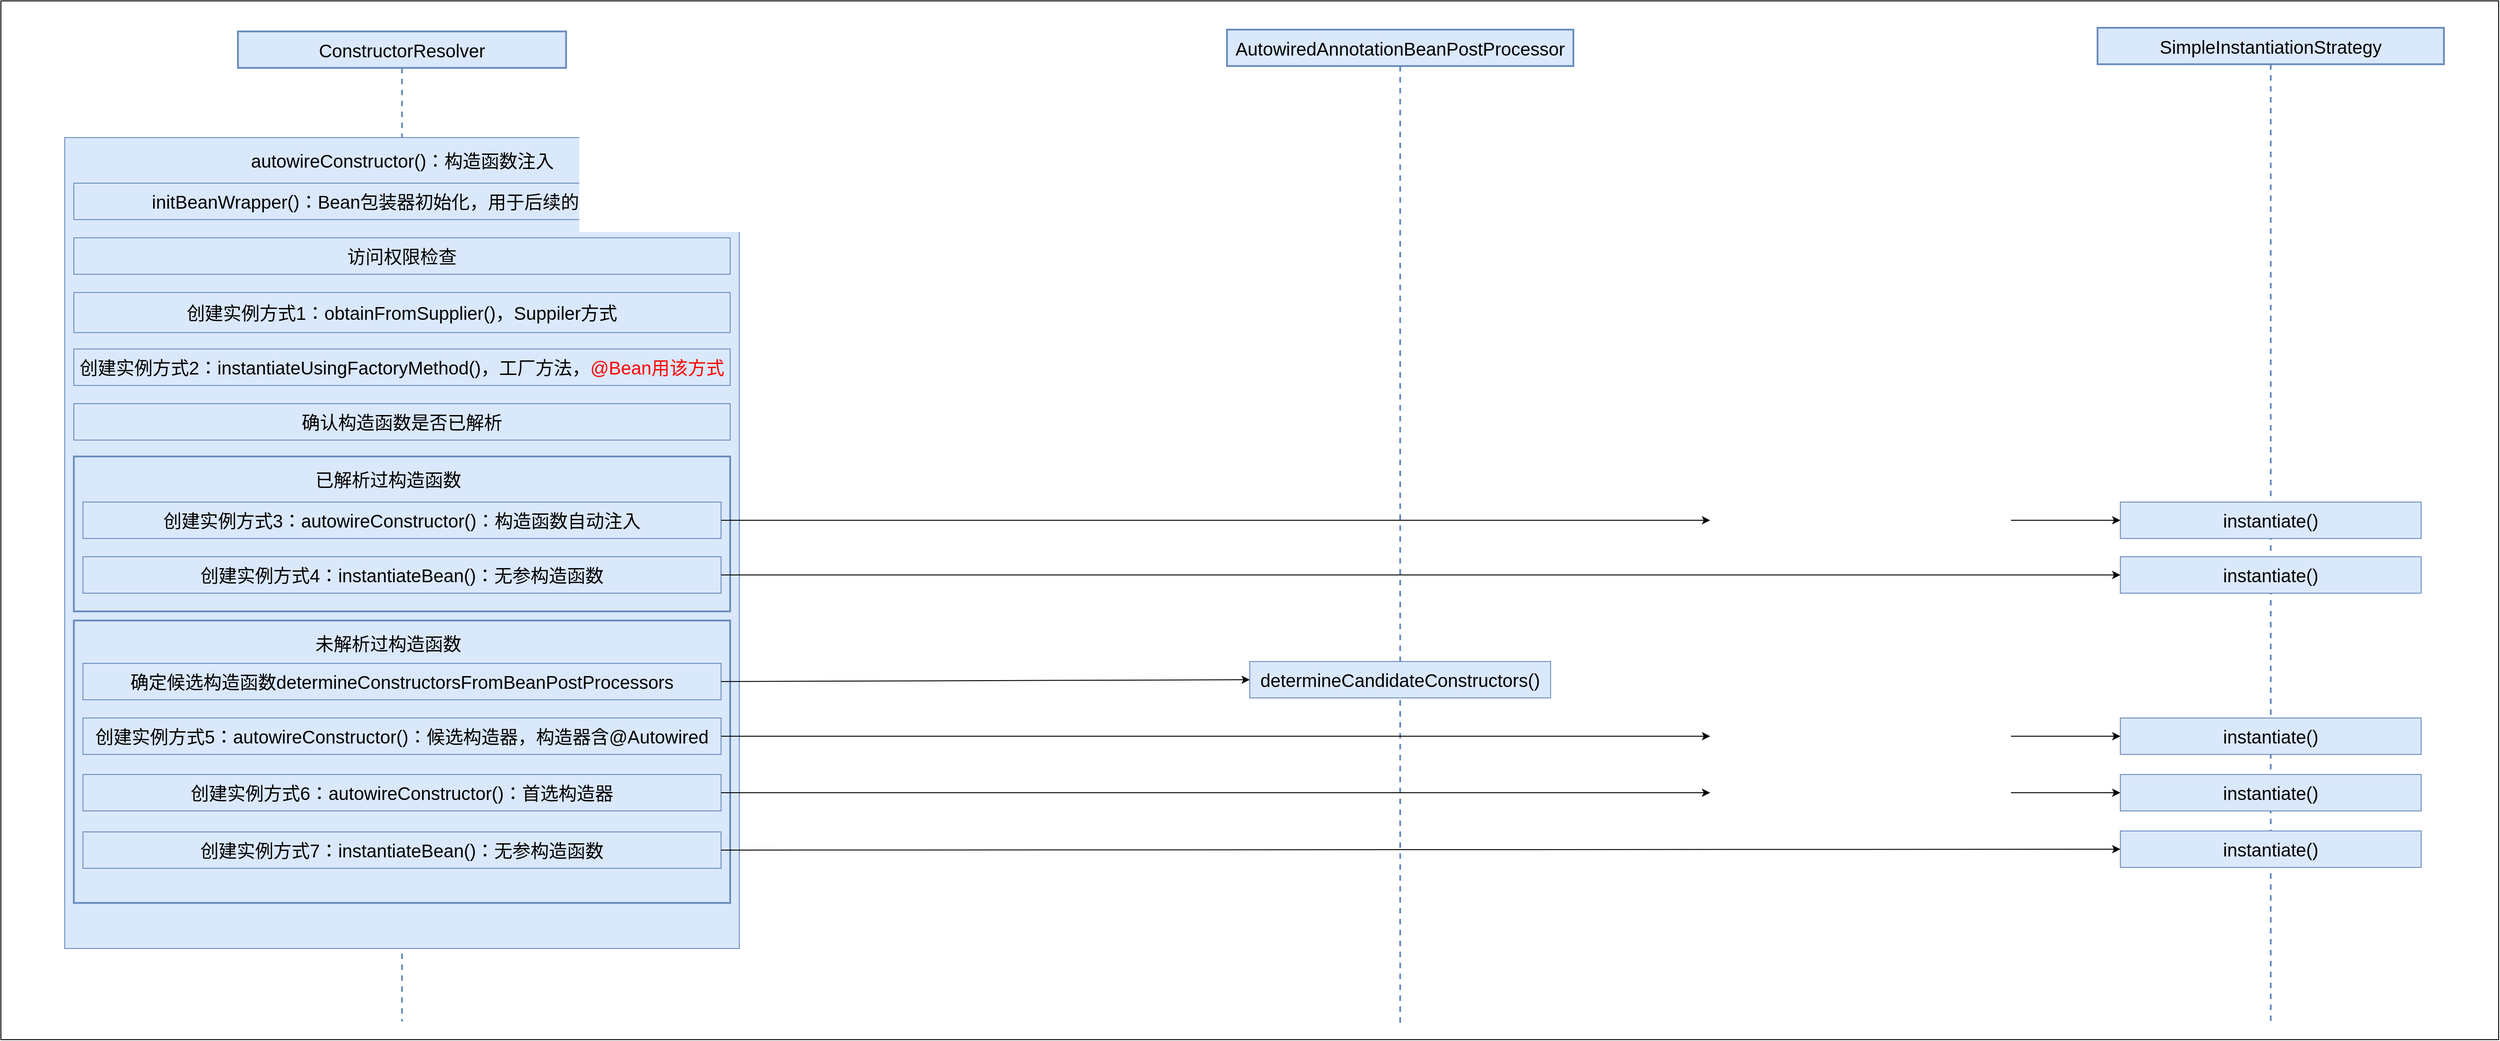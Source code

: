 <mxfile version="28.2.5">
  <diagram name="第 1 页" id="A2wYnKDMZFF023bxGnZ8">
    <mxGraphModel dx="599" dy="788" grid="1" gridSize="10" guides="1" tooltips="1" connect="1" arrows="1" fold="1" page="1" pageScale="1" pageWidth="827" pageHeight="1169" math="0" shadow="0">
      <root>
        <mxCell id="0" />
        <mxCell id="1" parent="0" />
        <mxCell id="b81MjtMypsDZj9TweXg5-38" value="" style="rounded=0;whiteSpace=wrap;html=1;" parent="1" vertex="1">
          <mxGeometry x="940" y="50" width="2740" height="1140" as="geometry" />
        </mxCell>
        <mxCell id="tHCy42ypWK_uThyhraDl-21" value="ConstructorResolver" style="shape=umlLifeline;perimeter=lifelinePerimeter;whiteSpace=wrap;html=1;container=1;dropTarget=0;collapsible=0;recursiveResize=0;outlineConnect=0;portConstraint=eastwest;newEdgeStyle={&quot;curved&quot;:0,&quot;rounded&quot;:0};fontSize=20;fillColor=#dae8fc;strokeColor=#6c8ebf;strokeWidth=2;" parent="1" vertex="1">
          <mxGeometry x="1200" y="83.5" width="360" height="1086.5" as="geometry" />
        </mxCell>
        <mxCell id="tHCy42ypWK_uThyhraDl-22" value="" style="html=1;whiteSpace=wrap;fontSize=20;fillColor=#dae8fc;strokeColor=#6c8ebf;" parent="1" vertex="1">
          <mxGeometry x="1010" y="200" width="740" height="890" as="geometry" />
        </mxCell>
        <mxCell id="tHCy42ypWK_uThyhraDl-32" value="&lt;span style=&quot;text-align: left;&quot;&gt;autowireConstructor&lt;/span&gt;&lt;span&gt;()：构造函数注入&lt;/span&gt;" style="text;html=1;align=center;verticalAlign=middle;whiteSpace=wrap;rounded=0;fontStyle=0;fontColor=#000000;fontSize=20;" parent="1" vertex="1">
          <mxGeometry x="1190.63" y="210" width="378.75" height="30" as="geometry" />
        </mxCell>
        <mxCell id="tHCy42ypWK_uThyhraDl-40" value="&lt;span style=&quot;text-align: left;&quot;&gt;创建实例&lt;/span&gt;&lt;span style=&quot;text-align: left;&quot;&gt;方式1：obtainFromSupplier()，Suppiler方式&lt;/span&gt;" style="html=1;whiteSpace=wrap;fontSize=20;fillColor=#dae8fc;strokeColor=#6c8ebf;" parent="1" vertex="1">
          <mxGeometry x="1020" y="370" width="720" height="44" as="geometry" />
        </mxCell>
        <mxCell id="tHCy42ypWK_uThyhraDl-41" value="" style="html=1;whiteSpace=wrap;fontSize=20;fillColor=#dae8fc;strokeColor=#6c8ebf;strokeWidth=2;" parent="1" vertex="1">
          <mxGeometry x="1020" y="730" width="720" height="310" as="geometry" />
        </mxCell>
        <mxCell id="tHCy42ypWK_uThyhraDl-50" value="&lt;span&gt;未解析过构造函数&lt;/span&gt;" style="text;html=1;align=center;verticalAlign=middle;whiteSpace=wrap;rounded=0;fontColor=#000000;fontStyle=0;fontSize=20;" parent="1" vertex="1">
          <mxGeometry x="1210" y="740" width="310" height="30" as="geometry" />
        </mxCell>
        <mxCell id="XXb4EB46vbzF-yNc4gj--1" value="initBeanWrapper()：Bean包装器初始化，用于后续的属性操作" style="html=1;whiteSpace=wrap;fontSize=20;fillColor=#dae8fc;strokeColor=#6c8ebf;strokeWidth=1;" parent="1" vertex="1">
          <mxGeometry x="1020" y="250" width="720" height="40" as="geometry" />
        </mxCell>
        <mxCell id="XXb4EB46vbzF-yNc4gj--14" value="AutowiredAnnotationBeanPostProcessor" style="shape=umlLifeline;perimeter=lifelinePerimeter;whiteSpace=wrap;html=1;container=1;dropTarget=0;collapsible=0;recursiveResize=0;outlineConnect=0;portConstraint=eastwest;newEdgeStyle={&quot;curved&quot;:0,&quot;rounded&quot;:0};fontSize=20;fillColor=#dae8fc;strokeColor=#6c8ebf;strokeWidth=2;" parent="1" vertex="1">
          <mxGeometry x="2285" y="81.5" width="380" height="1090.5" as="geometry" />
        </mxCell>
        <mxCell id="b81MjtMypsDZj9TweXg5-2" value="访问权限检查" style="html=1;whiteSpace=wrap;fontSize=20;fillColor=#dae8fc;strokeColor=#6c8ebf;strokeWidth=1;" parent="1" vertex="1">
          <mxGeometry x="1020" y="310" width="720" height="40" as="geometry" />
        </mxCell>
        <mxCell id="b81MjtMypsDZj9TweXg5-3" value="&lt;span style=&quot;text-align: left;&quot;&gt;创建实例&lt;/span&gt;&lt;span style=&quot;text-align: left;&quot;&gt;方式2：instantiateUsingFactoryMethod()，工厂方法，&lt;font style=&quot;color: rgb(255, 0, 0);&quot;&gt;@Bean用该方式&lt;/font&gt;&lt;/span&gt;" style="html=1;whiteSpace=wrap;fontSize=20;fillColor=#dae8fc;strokeColor=#6c8ebf;" parent="1" vertex="1">
          <mxGeometry x="1020" y="432" width="720" height="40" as="geometry" />
        </mxCell>
        <mxCell id="b81MjtMypsDZj9TweXg5-8" value="" style="html=1;whiteSpace=wrap;fontSize=20;fillColor=#dae8fc;strokeColor=#6c8ebf;strokeWidth=2;" parent="1" vertex="1">
          <mxGeometry x="1020" y="550" width="720" height="170" as="geometry" />
        </mxCell>
        <mxCell id="b81MjtMypsDZj9TweXg5-10" value="确认构造函数是否已解析" style="html=1;whiteSpace=wrap;fontSize=20;fillColor=#dae8fc;strokeColor=#6c8ebf;strokeWidth=1;" parent="1" vertex="1">
          <mxGeometry x="1020" y="492" width="720" height="40" as="geometry" />
        </mxCell>
        <mxCell id="b81MjtMypsDZj9TweXg5-12" value="&lt;span&gt;已解析过构造函数&lt;/span&gt;" style="text;html=1;align=center;verticalAlign=middle;whiteSpace=wrap;rounded=0;fontColor=#000000;fontStyle=0;fontSize=20;" parent="1" vertex="1">
          <mxGeometry x="1210" y="560" width="310" height="30" as="geometry" />
        </mxCell>
        <mxCell id="b81MjtMypsDZj9TweXg5-16" value="&lt;span style=&quot;text-align: left;&quot;&gt;创建实例&lt;/span&gt;&lt;span style=&quot;text-align: left;&quot;&gt;方式3：autowireConstructor()：构造函数自动注入&lt;/span&gt;" style="html=1;whiteSpace=wrap;fontSize=20;fillColor=#dae8fc;strokeColor=#6c8ebf;" parent="1" vertex="1">
          <mxGeometry x="1030" y="600" width="700" height="40" as="geometry" />
        </mxCell>
        <mxCell id="b81MjtMypsDZj9TweXg5-17" value="&lt;span style=&quot;text-align: left;&quot;&gt;创建实例&lt;/span&gt;&lt;span style=&quot;text-align: left;&quot;&gt;方式4：instantiateBean()：无参构造函数&lt;/span&gt;" style="html=1;whiteSpace=wrap;fontSize=20;fillColor=#dae8fc;strokeColor=#6c8ebf;" parent="1" vertex="1">
          <mxGeometry x="1030" y="660" width="700" height="40" as="geometry" />
        </mxCell>
        <mxCell id="b81MjtMypsDZj9TweXg5-18" value="&lt;div style=&quot;text-align: left;&quot;&gt;&lt;span style=&quot;background-color: transparent;&quot;&gt;确定候选构造函数determineConstructorsFromBeanPostProcessors&lt;/span&gt;&lt;/div&gt;" style="html=1;whiteSpace=wrap;fontSize=20;fillColor=#dae8fc;strokeColor=#6c8ebf;" parent="1" vertex="1">
          <mxGeometry x="1030" y="777" width="700" height="40" as="geometry" />
        </mxCell>
        <mxCell id="b81MjtMypsDZj9TweXg5-19" value="&lt;span style=&quot;text-align: left;&quot;&gt;创建实例&lt;/span&gt;&lt;span style=&quot;text-align: left;&quot;&gt;方式5：autowireConstructor()：&lt;/span&gt;&lt;span style=&quot;text-align: left;&quot;&gt;候选构造器，构造器含@Autowired&lt;/span&gt;" style="html=1;whiteSpace=wrap;fontSize=20;fillColor=#dae8fc;strokeColor=#6c8ebf;" parent="1" vertex="1">
          <mxGeometry x="1030" y="837" width="700" height="40" as="geometry" />
        </mxCell>
        <mxCell id="b81MjtMypsDZj9TweXg5-20" value="" style="endArrow=classic;html=1;rounded=0;exitX=1;exitY=0.5;exitDx=0;exitDy=0;entryX=0;entryY=0.5;entryDx=0;entryDy=0;" parent="1" source="b81MjtMypsDZj9TweXg5-18" target="XXb4EB46vbzF-yNc4gj--8" edge="1">
          <mxGeometry width="50" height="50" relative="1" as="geometry">
            <mxPoint x="1900" y="890" as="sourcePoint" />
            <mxPoint x="1950" y="840" as="targetPoint" />
          </mxGeometry>
        </mxCell>
        <mxCell id="b81MjtMypsDZj9TweXg5-21" value="&lt;span style=&quot;text-align: left;&quot;&gt;创建实例&lt;/span&gt;&lt;span style=&quot;text-align: left;&quot;&gt;方式6：autowireConstructor()：首&lt;/span&gt;&lt;span style=&quot;text-align: left;&quot;&gt;选构造器&lt;/span&gt;" style="html=1;whiteSpace=wrap;fontSize=20;fillColor=#dae8fc;strokeColor=#6c8ebf;" parent="1" vertex="1">
          <mxGeometry x="1030" y="899" width="700" height="40" as="geometry" />
        </mxCell>
        <mxCell id="b81MjtMypsDZj9TweXg5-22" value="&lt;span style=&quot;text-align: left;&quot;&gt;创建实例&lt;/span&gt;&lt;span style=&quot;text-align: left;&quot;&gt;方式7：&lt;/span&gt;&lt;span style=&quot;text-align: left;&quot;&gt;instantiateBean()：无参构造函数&lt;/span&gt;" style="html=1;whiteSpace=wrap;fontSize=20;fillColor=#dae8fc;strokeColor=#6c8ebf;" parent="1" vertex="1">
          <mxGeometry x="1030" y="962" width="700" height="40" as="geometry" />
        </mxCell>
        <mxCell id="b81MjtMypsDZj9TweXg5-23" value="SimpleInstantiationStrategy" style="shape=umlLifeline;perimeter=lifelinePerimeter;whiteSpace=wrap;html=1;container=1;dropTarget=0;collapsible=0;recursiveResize=0;outlineConnect=0;portConstraint=eastwest;newEdgeStyle={&quot;curved&quot;:0,&quot;rounded&quot;:0};fontSize=20;fillColor=#dae8fc;strokeColor=#6c8ebf;strokeWidth=2;" parent="1" vertex="1">
          <mxGeometry x="3240" y="79.5" width="380" height="1090.5" as="geometry" />
        </mxCell>
        <mxCell id="b81MjtMypsDZj9TweXg5-24" value="instantiate()" style="html=1;whiteSpace=wrap;fontSize=20;fillColor=#dae8fc;strokeColor=#6c8ebf;strokeWidth=1;" parent="1" vertex="1">
          <mxGeometry x="3265" y="961" width="330" height="40" as="geometry" />
        </mxCell>
        <mxCell id="b81MjtMypsDZj9TweXg5-25" value="" style="endArrow=classic;html=1;rounded=0;exitX=1;exitY=0.5;exitDx=0;exitDy=0;entryX=0;entryY=0.5;entryDx=0;entryDy=0;" parent="1" source="b81MjtMypsDZj9TweXg5-22" target="b81MjtMypsDZj9TweXg5-24" edge="1">
          <mxGeometry width="50" height="50" relative="1" as="geometry">
            <mxPoint x="1770" y="1060" as="sourcePoint" />
            <mxPoint x="1820" y="1010" as="targetPoint" />
          </mxGeometry>
        </mxCell>
        <mxCell id="b81MjtMypsDZj9TweXg5-26" value="instantiate()" style="html=1;whiteSpace=wrap;fontSize=20;fillColor=#dae8fc;strokeColor=#6c8ebf;strokeWidth=1;" parent="1" vertex="1">
          <mxGeometry x="3265" y="660" width="330" height="40" as="geometry" />
        </mxCell>
        <mxCell id="b81MjtMypsDZj9TweXg5-27" value="" style="endArrow=classic;html=1;rounded=0;exitX=1;exitY=0.5;exitDx=0;exitDy=0;entryX=0;entryY=0.5;entryDx=0;entryDy=0;" parent="1" source="b81MjtMypsDZj9TweXg5-17" target="b81MjtMypsDZj9TweXg5-26" edge="1">
          <mxGeometry width="50" height="50" relative="1" as="geometry">
            <mxPoint x="2010" y="700" as="sourcePoint" />
            <mxPoint x="2060" y="650" as="targetPoint" />
          </mxGeometry>
        </mxCell>
        <mxCell id="b81MjtMypsDZj9TweXg5-32" value="" style="endArrow=classic;html=1;rounded=0;exitX=1;exitY=0.5;exitDx=0;exitDy=0;entryX=0;entryY=0.5;entryDx=0;entryDy=0;" parent="1" source="b81MjtMypsDZj9TweXg5-16" edge="1">
          <mxGeometry width="50" height="50" relative="1" as="geometry">
            <mxPoint x="1980" y="570" as="sourcePoint" />
            <mxPoint x="2815" y="620" as="targetPoint" />
          </mxGeometry>
        </mxCell>
        <mxCell id="b81MjtMypsDZj9TweXg5-35" value="" style="endArrow=classic;html=1;rounded=0;exitX=1;exitY=0.5;exitDx=0;exitDy=0;entryX=0;entryY=0.5;entryDx=0;entryDy=0;" parent="1" source="b81MjtMypsDZj9TweXg5-21" edge="1">
          <mxGeometry width="50" height="50" relative="1" as="geometry">
            <mxPoint x="1980" y="1130" as="sourcePoint" />
            <mxPoint x="2815" y="919" as="targetPoint" />
          </mxGeometry>
        </mxCell>
        <mxCell id="b81MjtMypsDZj9TweXg5-36" value="" style="endArrow=classic;html=1;rounded=0;exitX=1;exitY=0.5;exitDx=0;exitDy=0;entryX=0;entryY=0.5;entryDx=0;entryDy=0;" parent="1" source="b81MjtMypsDZj9TweXg5-19" edge="1">
          <mxGeometry width="50" height="50" relative="1" as="geometry">
            <mxPoint x="1970" y="1050" as="sourcePoint" />
            <mxPoint x="2815" y="857" as="targetPoint" />
          </mxGeometry>
        </mxCell>
        <mxCell id="XXb4EB46vbzF-yNc4gj--8" value="determineCandidateConstructors()" style="html=1;whiteSpace=wrap;fontSize=20;fillColor=#dae8fc;strokeColor=#6c8ebf;strokeWidth=1;" parent="1" vertex="1">
          <mxGeometry x="2310" y="775" width="330" height="40" as="geometry" />
        </mxCell>
        <mxCell id="b81MjtMypsDZj9TweXg5-39" value="instantiate()" style="html=1;whiteSpace=wrap;fontSize=20;fillColor=#dae8fc;strokeColor=#6c8ebf;strokeWidth=1;" parent="1" vertex="1">
          <mxGeometry x="3265" y="600" width="330" height="40" as="geometry" />
        </mxCell>
        <mxCell id="b81MjtMypsDZj9TweXg5-40" value="instantiate()" style="html=1;whiteSpace=wrap;fontSize=20;fillColor=#dae8fc;strokeColor=#6c8ebf;strokeWidth=1;" parent="1" vertex="1">
          <mxGeometry x="3265" y="837" width="330" height="40" as="geometry" />
        </mxCell>
        <mxCell id="b81MjtMypsDZj9TweXg5-41" value="instantiate()" style="html=1;whiteSpace=wrap;fontSize=20;fillColor=#dae8fc;strokeColor=#6c8ebf;strokeWidth=1;" parent="1" vertex="1">
          <mxGeometry x="3265" y="899" width="330" height="40" as="geometry" />
        </mxCell>
        <mxCell id="b81MjtMypsDZj9TweXg5-42" value="" style="endArrow=classic;html=1;rounded=0;exitX=1;exitY=0.5;exitDx=0;exitDy=0;entryX=0;entryY=0.5;entryDx=0;entryDy=0;" parent="1" target="b81MjtMypsDZj9TweXg5-39" edge="1">
          <mxGeometry width="50" height="50" relative="1" as="geometry">
            <mxPoint x="3145" y="620" as="sourcePoint" />
            <mxPoint x="3200" y="540" as="targetPoint" />
          </mxGeometry>
        </mxCell>
        <mxCell id="b81MjtMypsDZj9TweXg5-43" value="" style="endArrow=classic;html=1;rounded=0;exitX=1;exitY=0.5;exitDx=0;exitDy=0;entryX=0;entryY=0.5;entryDx=0;entryDy=0;" parent="1" target="b81MjtMypsDZj9TweXg5-40" edge="1">
          <mxGeometry width="50" height="50" relative="1" as="geometry">
            <mxPoint x="3145" y="857" as="sourcePoint" />
            <mxPoint x="3320" y="770" as="targetPoint" />
          </mxGeometry>
        </mxCell>
        <mxCell id="b81MjtMypsDZj9TweXg5-44" value="" style="endArrow=classic;html=1;rounded=0;exitX=1;exitY=0.5;exitDx=0;exitDy=0;entryX=0;entryY=0.5;entryDx=0;entryDy=0;" parent="1" target="b81MjtMypsDZj9TweXg5-41" edge="1">
          <mxGeometry width="50" height="50" relative="1" as="geometry">
            <mxPoint x="3145" y="919" as="sourcePoint" />
            <mxPoint x="3210" y="790" as="targetPoint" />
          </mxGeometry>
        </mxCell>
      </root>
    </mxGraphModel>
  </diagram>
</mxfile>

